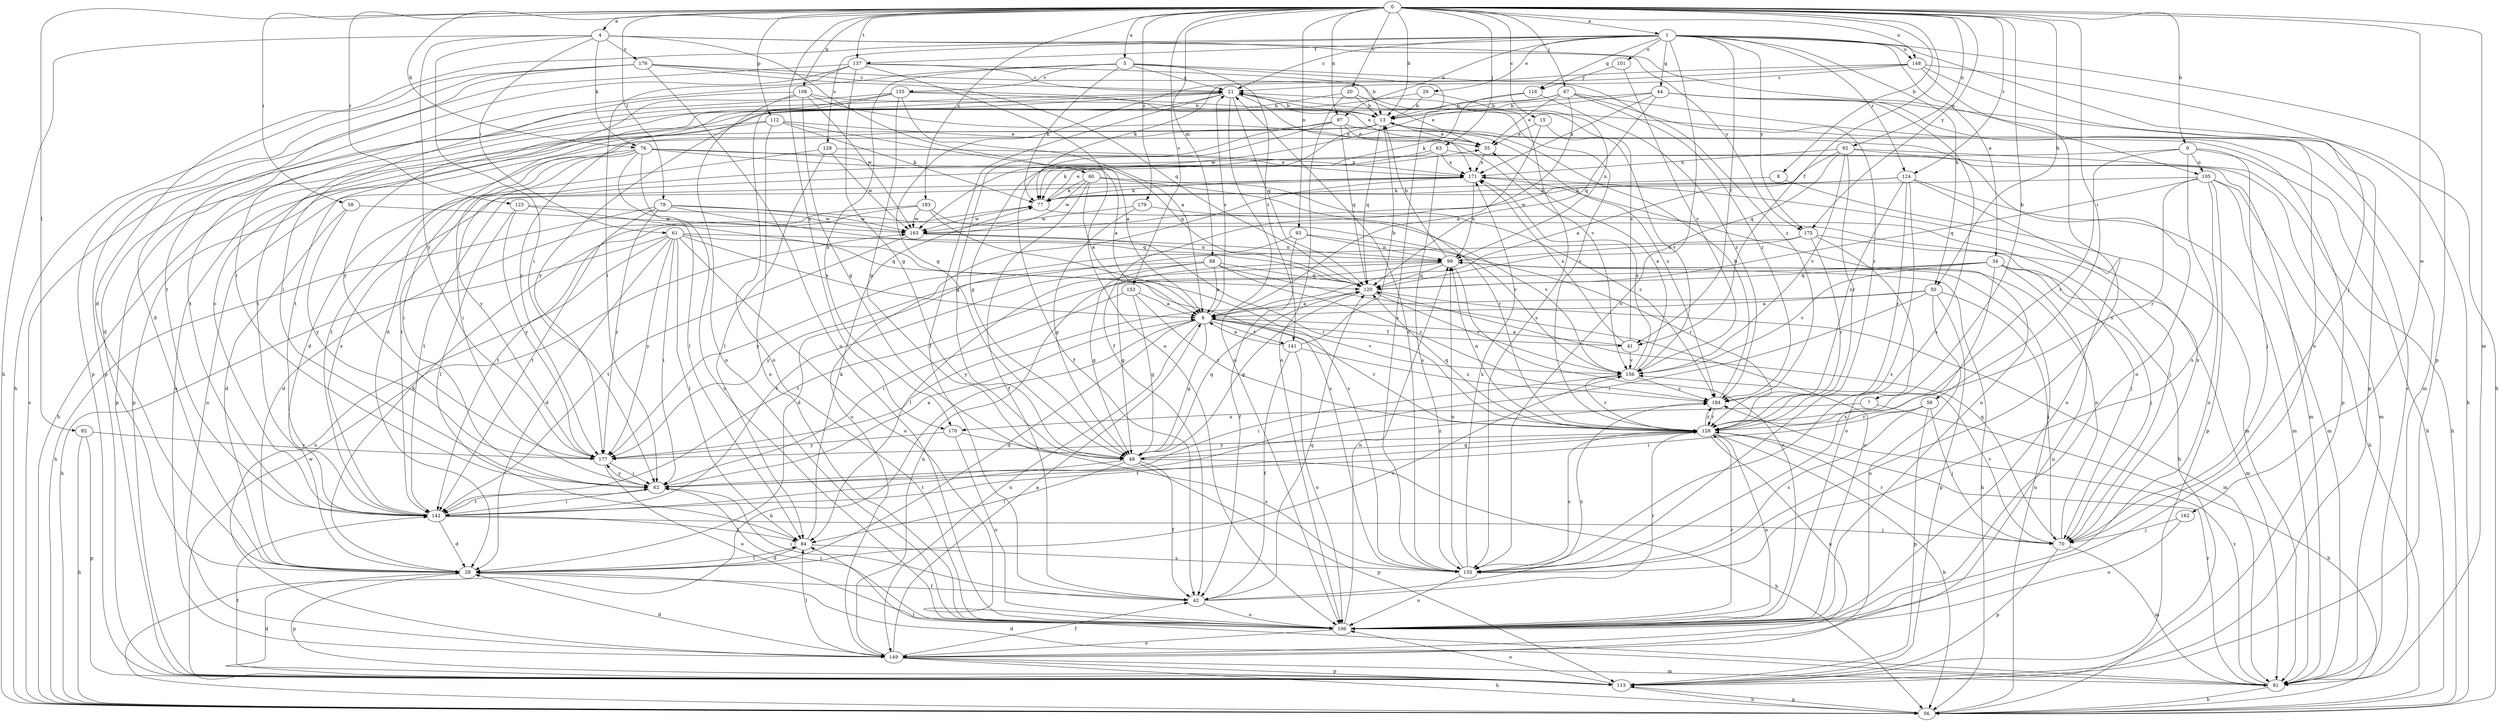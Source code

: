 strict digraph  {
0;
1;
4;
5;
6;
7;
8;
9;
13;
15;
20;
21;
28;
29;
34;
35;
41;
42;
44;
48;
50;
56;
58;
59;
60;
61;
62;
63;
67;
70;
76;
77;
79;
82;
84;
88;
91;
92;
93;
97;
99;
101;
105;
106;
108;
112;
113;
116;
120;
123;
124;
128;
129;
135;
137;
141;
142;
148;
149;
153;
155;
156;
162;
163;
170;
171;
175;
176;
177;
179;
183;
184;
0 -> 1  [label=a];
0 -> 4  [label=a];
0 -> 5  [label=a];
0 -> 7  [label=b];
0 -> 8  [label=b];
0 -> 9  [label=b];
0 -> 13  [label=b];
0 -> 15  [label=c];
0 -> 20  [label=c];
0 -> 41  [label=f];
0 -> 50  [label=h];
0 -> 58  [label=i];
0 -> 59  [label=i];
0 -> 63  [label=j];
0 -> 67  [label=j];
0 -> 76  [label=k];
0 -> 79  [label=l];
0 -> 82  [label=l];
0 -> 88  [label=m];
0 -> 91  [label=m];
0 -> 92  [label=n];
0 -> 93  [label=n];
0 -> 97  [label=n];
0 -> 108  [label=p];
0 -> 112  [label=p];
0 -> 123  [label=r];
0 -> 124  [label=r];
0 -> 137  [label=t];
0 -> 148  [label=u];
0 -> 153  [label=v];
0 -> 162  [label=w];
0 -> 170  [label=x];
0 -> 175  [label=y];
0 -> 179  [label=z];
0 -> 183  [label=z];
1 -> 21  [label=c];
1 -> 28  [label=d];
1 -> 29  [label=e];
1 -> 34  [label=e];
1 -> 41  [label=f];
1 -> 44  [label=g];
1 -> 50  [label=h];
1 -> 70  [label=j];
1 -> 97  [label=n];
1 -> 101  [label=o];
1 -> 113  [label=p];
1 -> 116  [label=q];
1 -> 124  [label=r];
1 -> 129  [label=s];
1 -> 135  [label=s];
1 -> 137  [label=t];
1 -> 148  [label=u];
1 -> 175  [label=y];
4 -> 56  [label=h];
4 -> 60  [label=i];
4 -> 61  [label=i];
4 -> 62  [label=i];
4 -> 76  [label=k];
4 -> 105  [label=o];
4 -> 175  [label=y];
4 -> 176  [label=y];
4 -> 177  [label=y];
5 -> 21  [label=c];
5 -> 62  [label=i];
5 -> 77  [label=k];
5 -> 135  [label=s];
5 -> 141  [label=t];
5 -> 155  [label=v];
5 -> 170  [label=x];
5 -> 184  [label=z];
6 -> 21  [label=c];
6 -> 28  [label=d];
6 -> 41  [label=f];
6 -> 48  [label=g];
6 -> 56  [label=h];
6 -> 128  [label=r];
6 -> 141  [label=t];
6 -> 149  [label=u];
6 -> 156  [label=v];
7 -> 56  [label=h];
7 -> 170  [label=x];
8 -> 77  [label=k];
8 -> 91  [label=m];
9 -> 56  [label=h];
9 -> 70  [label=j];
9 -> 105  [label=o];
9 -> 128  [label=r];
9 -> 135  [label=s];
9 -> 142  [label=t];
13 -> 35  [label=e];
13 -> 48  [label=g];
13 -> 56  [label=h];
13 -> 113  [label=p];
13 -> 120  [label=q];
13 -> 184  [label=z];
15 -> 6  [label=a];
15 -> 35  [label=e];
15 -> 156  [label=v];
20 -> 13  [label=b];
20 -> 35  [label=e];
20 -> 106  [label=o];
20 -> 177  [label=y];
21 -> 13  [label=b];
21 -> 42  [label=f];
21 -> 106  [label=o];
21 -> 120  [label=q];
21 -> 142  [label=t];
21 -> 171  [label=x];
21 -> 177  [label=y];
28 -> 42  [label=f];
28 -> 77  [label=k];
28 -> 84  [label=l];
28 -> 113  [label=p];
28 -> 156  [label=v];
29 -> 13  [label=b];
29 -> 99  [label=n];
29 -> 142  [label=t];
34 -> 70  [label=j];
34 -> 91  [label=m];
34 -> 120  [label=q];
34 -> 135  [label=s];
34 -> 142  [label=t];
34 -> 149  [label=u];
34 -> 156  [label=v];
35 -> 171  [label=x];
41 -> 6  [label=a];
41 -> 21  [label=c];
41 -> 156  [label=v];
41 -> 171  [label=x];
42 -> 62  [label=i];
42 -> 106  [label=o];
42 -> 120  [label=q];
42 -> 128  [label=r];
42 -> 184  [label=z];
44 -> 13  [label=b];
44 -> 56  [label=h];
44 -> 113  [label=p];
44 -> 120  [label=q];
44 -> 135  [label=s];
44 -> 163  [label=w];
44 -> 171  [label=x];
48 -> 42  [label=f];
48 -> 56  [label=h];
48 -> 84  [label=l];
48 -> 113  [label=p];
48 -> 120  [label=q];
48 -> 142  [label=t];
48 -> 184  [label=z];
50 -> 6  [label=a];
50 -> 62  [label=i];
50 -> 70  [label=j];
50 -> 113  [label=p];
50 -> 149  [label=u];
50 -> 177  [label=y];
56 -> 21  [label=c];
56 -> 99  [label=n];
56 -> 113  [label=p];
58 -> 28  [label=d];
58 -> 163  [label=w];
58 -> 177  [label=y];
59 -> 62  [label=i];
59 -> 70  [label=j];
59 -> 113  [label=p];
59 -> 128  [label=r];
59 -> 135  [label=s];
60 -> 6  [label=a];
60 -> 42  [label=f];
60 -> 77  [label=k];
60 -> 128  [label=r];
60 -> 163  [label=w];
60 -> 184  [label=z];
61 -> 6  [label=a];
61 -> 28  [label=d];
61 -> 56  [label=h];
61 -> 62  [label=i];
61 -> 84  [label=l];
61 -> 99  [label=n];
61 -> 106  [label=o];
61 -> 120  [label=q];
61 -> 149  [label=u];
61 -> 177  [label=y];
62 -> 6  [label=a];
62 -> 142  [label=t];
62 -> 177  [label=y];
63 -> 62  [label=i];
63 -> 77  [label=k];
63 -> 91  [label=m];
63 -> 135  [label=s];
63 -> 171  [label=x];
67 -> 13  [label=b];
67 -> 28  [label=d];
67 -> 35  [label=e];
67 -> 42  [label=f];
67 -> 91  [label=m];
67 -> 128  [label=r];
67 -> 184  [label=z];
70 -> 91  [label=m];
70 -> 99  [label=n];
70 -> 113  [label=p];
70 -> 120  [label=q];
70 -> 128  [label=r];
70 -> 156  [label=v];
70 -> 171  [label=x];
76 -> 6  [label=a];
76 -> 62  [label=i];
76 -> 84  [label=l];
76 -> 106  [label=o];
76 -> 120  [label=q];
76 -> 149  [label=u];
76 -> 171  [label=x];
76 -> 177  [label=y];
77 -> 35  [label=e];
77 -> 56  [label=h];
77 -> 163  [label=w];
79 -> 56  [label=h];
79 -> 70  [label=j];
79 -> 120  [label=q];
79 -> 142  [label=t];
79 -> 163  [label=w];
79 -> 177  [label=y];
82 -> 56  [label=h];
82 -> 113  [label=p];
82 -> 177  [label=y];
84 -> 28  [label=d];
84 -> 77  [label=k];
84 -> 135  [label=s];
88 -> 6  [label=a];
88 -> 48  [label=g];
88 -> 106  [label=o];
88 -> 120  [label=q];
88 -> 142  [label=t];
88 -> 177  [label=y];
88 -> 184  [label=z];
91 -> 21  [label=c];
91 -> 28  [label=d];
91 -> 56  [label=h];
91 -> 84  [label=l];
91 -> 128  [label=r];
91 -> 184  [label=z];
92 -> 6  [label=a];
92 -> 56  [label=h];
92 -> 91  [label=m];
92 -> 120  [label=q];
92 -> 128  [label=r];
92 -> 156  [label=v];
92 -> 171  [label=x];
93 -> 42  [label=f];
93 -> 99  [label=n];
93 -> 128  [label=r];
93 -> 177  [label=y];
97 -> 28  [label=d];
97 -> 35  [label=e];
97 -> 42  [label=f];
97 -> 48  [label=g];
97 -> 106  [label=o];
97 -> 113  [label=p];
97 -> 120  [label=q];
99 -> 13  [label=b];
99 -> 48  [label=g];
99 -> 56  [label=h];
99 -> 84  [label=l];
99 -> 106  [label=o];
99 -> 120  [label=q];
101 -> 156  [label=v];
101 -> 116  [label=y];
105 -> 56  [label=h];
105 -> 77  [label=k];
105 -> 91  [label=m];
105 -> 106  [label=o];
105 -> 113  [label=p];
105 -> 120  [label=q];
105 -> 128  [label=r];
106 -> 62  [label=i];
106 -> 99  [label=n];
106 -> 128  [label=r];
106 -> 149  [label=u];
108 -> 13  [label=b];
108 -> 48  [label=g];
108 -> 62  [label=i];
108 -> 106  [label=o];
108 -> 156  [label=v];
108 -> 163  [label=w];
108 -> 177  [label=y];
112 -> 6  [label=a];
112 -> 35  [label=e];
112 -> 77  [label=k];
112 -> 106  [label=o];
112 -> 113  [label=p];
112 -> 149  [label=u];
113 -> 28  [label=d];
113 -> 56  [label=h];
113 -> 106  [label=o];
113 -> 142  [label=t];
113 -> 163  [label=w];
116 -> 13  [label=b];
116 -> 77  [label=k];
116 -> 184  [label=z];
120 -> 6  [label=a];
120 -> 48  [label=g];
120 -> 91  [label=m];
120 -> 156  [label=v];
123 -> 84  [label=l];
123 -> 135  [label=s];
123 -> 163  [label=w];
123 -> 177  [label=y];
124 -> 77  [label=k];
124 -> 91  [label=m];
124 -> 106  [label=o];
124 -> 128  [label=r];
124 -> 135  [label=s];
124 -> 163  [label=w];
124 -> 184  [label=z];
128 -> 21  [label=c];
128 -> 48  [label=g];
128 -> 56  [label=h];
128 -> 99  [label=n];
128 -> 106  [label=o];
128 -> 120  [label=q];
128 -> 135  [label=s];
128 -> 142  [label=t];
128 -> 149  [label=u];
128 -> 177  [label=y];
128 -> 184  [label=z];
129 -> 84  [label=l];
129 -> 142  [label=t];
129 -> 163  [label=w];
129 -> 171  [label=x];
135 -> 21  [label=c];
135 -> 99  [label=n];
135 -> 106  [label=o];
135 -> 171  [label=x];
137 -> 13  [label=b];
137 -> 21  [label=c];
137 -> 28  [label=d];
137 -> 48  [label=g];
137 -> 62  [label=i];
137 -> 106  [label=o];
137 -> 113  [label=p];
141 -> 6  [label=a];
141 -> 13  [label=b];
141 -> 42  [label=f];
141 -> 106  [label=o];
141 -> 184  [label=z];
142 -> 21  [label=c];
142 -> 28  [label=d];
142 -> 62  [label=i];
142 -> 70  [label=j];
142 -> 84  [label=l];
142 -> 171  [label=x];
148 -> 21  [label=c];
148 -> 48  [label=g];
148 -> 56  [label=h];
148 -> 77  [label=k];
148 -> 106  [label=o];
148 -> 135  [label=s];
149 -> 6  [label=a];
149 -> 28  [label=d];
149 -> 42  [label=f];
149 -> 56  [label=h];
149 -> 84  [label=l];
149 -> 91  [label=m];
149 -> 99  [label=n];
149 -> 113  [label=p];
153 -> 6  [label=a];
153 -> 48  [label=g];
153 -> 62  [label=i];
153 -> 128  [label=r];
155 -> 6  [label=a];
155 -> 13  [label=b];
155 -> 28  [label=d];
155 -> 35  [label=e];
155 -> 48  [label=g];
155 -> 106  [label=o];
155 -> 142  [label=t];
156 -> 35  [label=e];
156 -> 62  [label=i];
156 -> 128  [label=r];
156 -> 171  [label=x];
156 -> 184  [label=z];
162 -> 70  [label=j];
162 -> 106  [label=o];
163 -> 99  [label=n];
163 -> 128  [label=r];
163 -> 142  [label=t];
170 -> 106  [label=o];
170 -> 135  [label=s];
170 -> 177  [label=y];
171 -> 77  [label=k];
171 -> 99  [label=n];
171 -> 106  [label=o];
171 -> 142  [label=t];
171 -> 149  [label=u];
175 -> 28  [label=d];
175 -> 70  [label=j];
175 -> 99  [label=n];
175 -> 106  [label=o];
175 -> 128  [label=r];
176 -> 21  [label=c];
176 -> 56  [label=h];
176 -> 106  [label=o];
176 -> 113  [label=p];
176 -> 120  [label=q];
176 -> 135  [label=s];
176 -> 142  [label=t];
177 -> 62  [label=i];
177 -> 106  [label=o];
179 -> 48  [label=g];
179 -> 156  [label=v];
179 -> 163  [label=w];
183 -> 28  [label=d];
183 -> 135  [label=s];
183 -> 142  [label=t];
183 -> 156  [label=v];
183 -> 163  [label=w];
184 -> 13  [label=b];
184 -> 128  [label=r];
}
